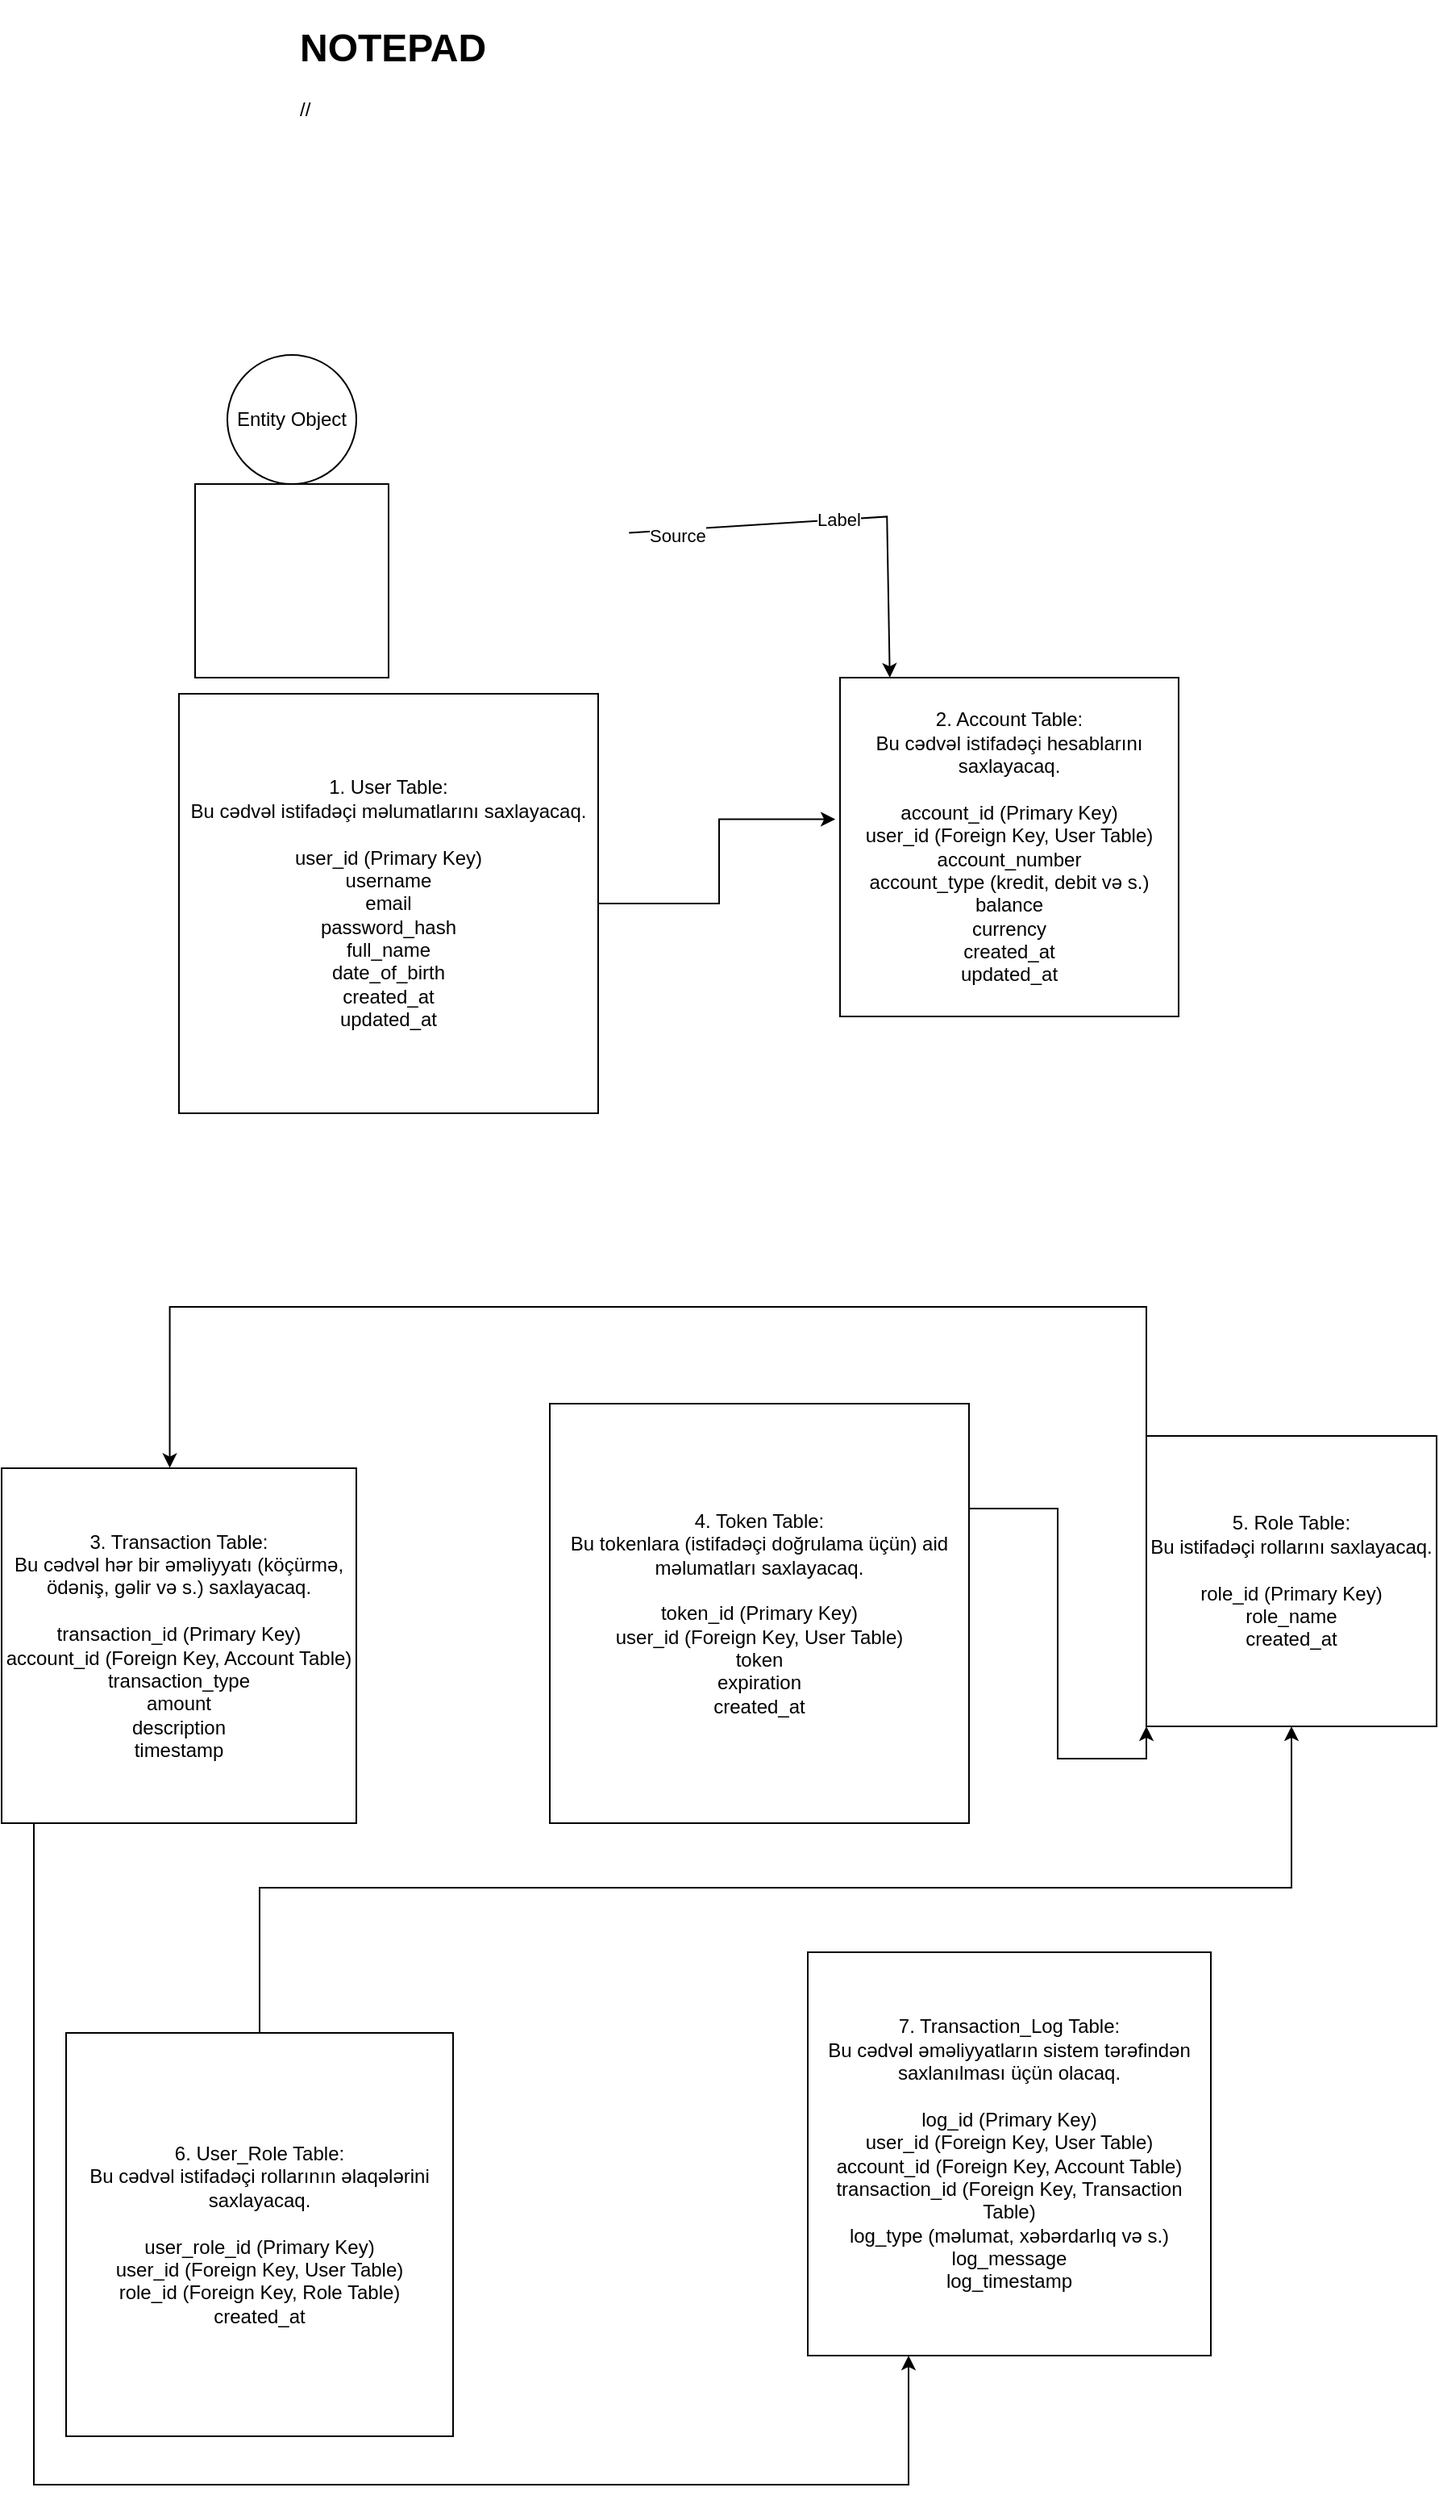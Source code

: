 <mxfile version="21.6.9" type="github">
  <diagram name="Sayfa -1" id="xtpe9JXe6I9Ki-Vc6pJg">
    <mxGraphModel dx="1075" dy="1690" grid="1" gridSize="10" guides="1" tooltips="1" connect="1" arrows="1" fold="1" page="1" pageScale="1" pageWidth="827" pageHeight="1169" math="0" shadow="0">
      <root>
        <mxCell id="0" />
        <mxCell id="1" parent="0" />
        <mxCell id="8y4tH2vPr7nnCzWugg39-6" style="edgeStyle=orthogonalEdgeStyle;rounded=0;orthogonalLoop=1;jettySize=auto;html=1;entryX=-0.014;entryY=0.418;entryDx=0;entryDy=0;entryPerimeter=0;" edge="1" parent="1" source="7SSCskWFhJTg-lQkZvSg-1" target="7SSCskWFhJTg-lQkZvSg-2">
          <mxGeometry relative="1" as="geometry" />
        </mxCell>
        <mxCell id="7SSCskWFhJTg-lQkZvSg-1" value="&lt;div&gt;1. User Table:&lt;/div&gt;&lt;div&gt;Bu cədvəl istifadəçi məlumatlarını saxlayacaq.&lt;/div&gt;&lt;div&gt;&lt;br&gt;&lt;/div&gt;&lt;div&gt;user_id (Primary Key)&lt;/div&gt;&lt;div&gt;username&lt;/div&gt;&lt;div&gt;email&lt;/div&gt;&lt;div&gt;password_hash&lt;/div&gt;&lt;div&gt;full_name&lt;/div&gt;&lt;div&gt;date_of_birth&lt;/div&gt;&lt;div&gt;created_at&lt;/div&gt;&lt;div&gt;updated_at&lt;/div&gt;" style="whiteSpace=wrap;html=1;aspect=fixed;" parent="1" vertex="1">
          <mxGeometry x="170" y="20" width="260" height="260" as="geometry" />
        </mxCell>
        <mxCell id="7SSCskWFhJTg-lQkZvSg-2" value="&lt;div&gt;2. Account Table:&lt;/div&gt;&lt;div&gt;Bu cədvəl istifadəçi hesablarını saxlayacaq.&lt;/div&gt;&lt;div&gt;&lt;br&gt;&lt;/div&gt;&lt;div&gt;account_id (Primary Key)&lt;/div&gt;&lt;div&gt;user_id (Foreign Key, User Table)&lt;/div&gt;&lt;div&gt;account_number&lt;/div&gt;&lt;div&gt;account_type (kredit, debit və s.)&lt;/div&gt;&lt;div&gt;balance&lt;/div&gt;&lt;div&gt;currency&lt;/div&gt;&lt;div&gt;created_at&lt;/div&gt;&lt;div&gt;updated_at&lt;/div&gt;" style="whiteSpace=wrap;html=1;aspect=fixed;" parent="1" vertex="1">
          <mxGeometry x="580" y="10" width="210" height="210" as="geometry" />
        </mxCell>
        <mxCell id="8y4tH2vPr7nnCzWugg39-7" style="edgeStyle=orthogonalEdgeStyle;rounded=0;orthogonalLoop=1;jettySize=auto;html=1;exitX=0.25;exitY=1;exitDx=0;exitDy=0;entryX=0.25;entryY=1;entryDx=0;entryDy=0;" edge="1" parent="1" source="7SSCskWFhJTg-lQkZvSg-3" target="7SSCskWFhJTg-lQkZvSg-7">
          <mxGeometry relative="1" as="geometry">
            <Array as="points">
              <mxPoint x="80" y="720" />
              <mxPoint x="80" y="1130" />
              <mxPoint x="623" y="1130" />
            </Array>
          </mxGeometry>
        </mxCell>
        <mxCell id="7SSCskWFhJTg-lQkZvSg-3" value="&lt;div&gt;3. Transaction Table:&lt;/div&gt;&lt;div&gt;Bu cədvəl hər bir əməliyyatı (köçürmə, ödəniş, gəlir və s.) saxlayacaq.&lt;/div&gt;&lt;div&gt;&lt;br&gt;&lt;/div&gt;&lt;div&gt;transaction_id (Primary Key)&lt;/div&gt;&lt;div&gt;account_id (Foreign Key, Account Table)&lt;/div&gt;&lt;div&gt;transaction_type&lt;/div&gt;&lt;div&gt;amount&lt;/div&gt;&lt;div&gt;description&lt;/div&gt;&lt;div&gt;timestamp&lt;/div&gt;" style="whiteSpace=wrap;html=1;aspect=fixed;" parent="1" vertex="1">
          <mxGeometry x="60" y="500" width="220" height="220" as="geometry" />
        </mxCell>
        <mxCell id="8y4tH2vPr7nnCzWugg39-12" style="edgeStyle=orthogonalEdgeStyle;rounded=0;orthogonalLoop=1;jettySize=auto;html=1;exitX=1;exitY=0.25;exitDx=0;exitDy=0;entryX=0;entryY=1;entryDx=0;entryDy=0;" edge="1" parent="1" source="7SSCskWFhJTg-lQkZvSg-4" target="7SSCskWFhJTg-lQkZvSg-5">
          <mxGeometry relative="1" as="geometry" />
        </mxCell>
        <mxCell id="7SSCskWFhJTg-lQkZvSg-4" value="&lt;div&gt;4. Token Table:&lt;/div&gt;&lt;div&gt;Bu tokenlara (istifadəçi doğrulama üçün) aid məlumatları saxlayacaq.&lt;/div&gt;&lt;div&gt;&lt;br&gt;&lt;/div&gt;&lt;div&gt;token_id (Primary Key)&lt;/div&gt;&lt;div&gt;user_id (Foreign Key, User Table)&lt;/div&gt;&lt;div&gt;token&lt;/div&gt;&lt;div&gt;expiration&lt;/div&gt;&lt;div&gt;created_at&lt;/div&gt;" style="whiteSpace=wrap;html=1;aspect=fixed;" parent="1" vertex="1">
          <mxGeometry x="400" y="460" width="260" height="260" as="geometry" />
        </mxCell>
        <mxCell id="8y4tH2vPr7nnCzWugg39-13" style="edgeStyle=orthogonalEdgeStyle;rounded=0;orthogonalLoop=1;jettySize=auto;html=1;exitX=0;exitY=0;exitDx=0;exitDy=0;entryX=0.474;entryY=-0.001;entryDx=0;entryDy=0;entryPerimeter=0;" edge="1" parent="1" source="7SSCskWFhJTg-lQkZvSg-5" target="7SSCskWFhJTg-lQkZvSg-3">
          <mxGeometry relative="1" as="geometry">
            <Array as="points">
              <mxPoint x="770" y="400" />
              <mxPoint x="164" y="400" />
            </Array>
          </mxGeometry>
        </mxCell>
        <mxCell id="7SSCskWFhJTg-lQkZvSg-5" value="&lt;div&gt;5. Role Table:&lt;/div&gt;&lt;div&gt;Bu&lt;span style=&quot;background-color: initial;&quot;&gt;&amp;nbsp;istifadəçi rollarını saxlayacaq.&lt;/span&gt;&lt;/div&gt;&lt;div&gt;&lt;br&gt;&lt;/div&gt;&lt;div&gt;role_id (Primary Key)&lt;/div&gt;&lt;div&gt;role_name&lt;/div&gt;&lt;div&gt;created_at&lt;/div&gt;" style="whiteSpace=wrap;html=1;aspect=fixed;" parent="1" vertex="1">
          <mxGeometry x="770" y="480" width="180" height="180" as="geometry" />
        </mxCell>
        <mxCell id="8y4tH2vPr7nnCzWugg39-5" style="edgeStyle=orthogonalEdgeStyle;rounded=0;orthogonalLoop=1;jettySize=auto;html=1;entryX=0.5;entryY=1;entryDx=0;entryDy=0;" edge="1" parent="1" source="7SSCskWFhJTg-lQkZvSg-6" target="7SSCskWFhJTg-lQkZvSg-5">
          <mxGeometry relative="1" as="geometry">
            <Array as="points">
              <mxPoint x="220" y="760" />
              <mxPoint x="860" y="760" />
            </Array>
          </mxGeometry>
        </mxCell>
        <mxCell id="7SSCskWFhJTg-lQkZvSg-6" value="&lt;div&gt;6. User_Role Table:&lt;/div&gt;&lt;div&gt;Bu cədvəl istifadəçi rollarının əlaqələrini saxlayacaq.&lt;/div&gt;&lt;div&gt;&lt;br&gt;&lt;/div&gt;&lt;div&gt;user_role_id (Primary Key)&lt;/div&gt;&lt;div&gt;user_id (Foreign Key, User Table)&lt;/div&gt;&lt;div&gt;role_id (Foreign Key, Role Table)&lt;/div&gt;&lt;div&gt;created_at&lt;/div&gt;" style="rounded=0;whiteSpace=wrap;html=1;" parent="1" vertex="1">
          <mxGeometry x="100" y="850" width="240" height="250" as="geometry" />
        </mxCell>
        <mxCell id="7SSCskWFhJTg-lQkZvSg-7" value="&lt;div&gt;7. Transaction_Log Table:&lt;/div&gt;&lt;div&gt;Bu cədvəl əməliyyatların sistem tərəfindən saxlanılması üçün olacaq.&lt;/div&gt;&lt;div&gt;&lt;br&gt;&lt;/div&gt;&lt;div&gt;log_id (Primary Key)&lt;/div&gt;&lt;div&gt;user_id (Foreign Key, User Table)&lt;/div&gt;&lt;div&gt;account_id (Foreign Key, Account Table)&lt;/div&gt;&lt;div&gt;transaction_id (Foreign Key, Transaction Table)&lt;/div&gt;&lt;div&gt;log_type (məlumat, xəbərdarlıq və s.)&lt;/div&gt;&lt;div&gt;log_message&lt;/div&gt;&lt;div&gt;log_timestamp&lt;/div&gt;" style="whiteSpace=wrap;html=1;aspect=fixed;" parent="1" vertex="1">
          <mxGeometry x="560" y="800" width="250" height="250" as="geometry" />
        </mxCell>
        <mxCell id="7SSCskWFhJTg-lQkZvSg-8" value="Entity Object" style="ellipse;shape=umlEntity;whiteSpace=wrap;html=1;" parent="1" vertex="1">
          <mxGeometry x="200" y="-190" width="80" height="80" as="geometry" />
        </mxCell>
        <mxCell id="8y4tH2vPr7nnCzWugg39-1" value="" style="whiteSpace=wrap;html=1;aspect=fixed;" vertex="1" parent="1">
          <mxGeometry x="180" y="-110" width="120" height="120" as="geometry" />
        </mxCell>
        <mxCell id="8y4tH2vPr7nnCzWugg39-4" value="&lt;h1&gt;NOTEPAD&lt;/h1&gt;&lt;p&gt;//&amp;nbsp;&lt;/p&gt;" style="text;html=1;strokeColor=none;fillColor=none;spacing=5;spacingTop=-20;whiteSpace=wrap;overflow=hidden;rounded=0;" vertex="1" parent="1">
          <mxGeometry x="240" y="-400" width="590" height="120" as="geometry" />
        </mxCell>
        <mxCell id="8y4tH2vPr7nnCzWugg39-9" value="" style="endArrow=classic;html=1;rounded=0;entryX=0.056;entryY=-0.001;entryDx=0;entryDy=0;entryPerimeter=0;" edge="1" parent="1">
          <mxGeometry relative="1" as="geometry">
            <mxPoint x="449.12" y="-79.79" as="sourcePoint" />
            <mxPoint x="610.88" y="10.0" as="targetPoint" />
            <Array as="points">
              <mxPoint x="609.12" y="-89.79" />
            </Array>
          </mxGeometry>
        </mxCell>
        <mxCell id="8y4tH2vPr7nnCzWugg39-10" value="Label" style="edgeLabel;resizable=0;html=1;align=center;verticalAlign=middle;" connectable="0" vertex="1" parent="8y4tH2vPr7nnCzWugg39-9">
          <mxGeometry relative="1" as="geometry" />
        </mxCell>
        <mxCell id="8y4tH2vPr7nnCzWugg39-11" value="Source" style="edgeLabel;resizable=0;html=1;align=left;verticalAlign=bottom;" connectable="0" vertex="1" parent="8y4tH2vPr7nnCzWugg39-9">
          <mxGeometry x="-1" relative="1" as="geometry">
            <mxPoint x="11" y="10" as="offset" />
          </mxGeometry>
        </mxCell>
      </root>
    </mxGraphModel>
  </diagram>
</mxfile>
